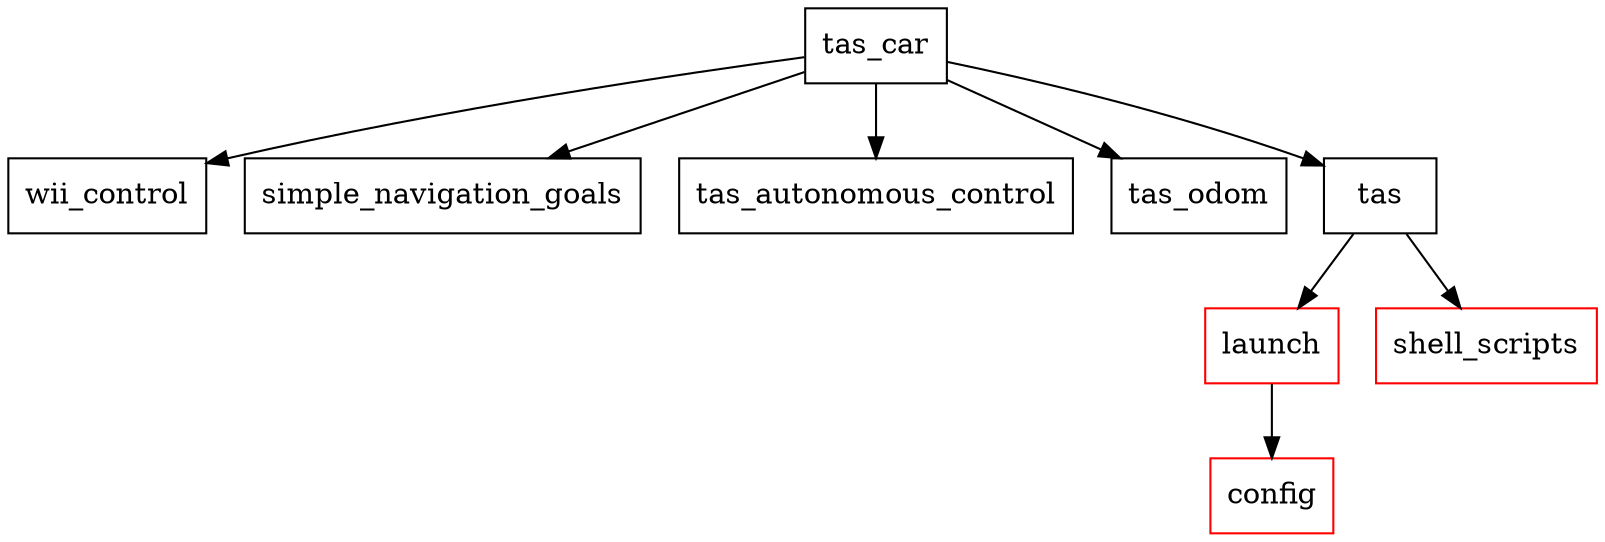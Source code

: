 digraph G {
/* Node main initialisieren und */
/* Attribute für ihn setzen     */ 
 tas_car [shape=box]

 wii_control [shape=box]
 simple_navigation_goals [shape=box]
 tas_autonomous_control [shape=box]
 tas_odom [shape=box]
 tas [shape=box]

 launch [shape=box, color = red]
 shell_scripts [shape=box, color = red]

 config [shape=box, color = red]
 tas [shape=box]
 
 tas_car -> wii_control
 tas_car -> simple_navigation_goals
 tas_car -> tas_autonomous_control
 tas_car -> tas_odom
 tas_car -> tas

 tas -> launch 
 tas -> shell_scripts

 launch -> config




 
}
